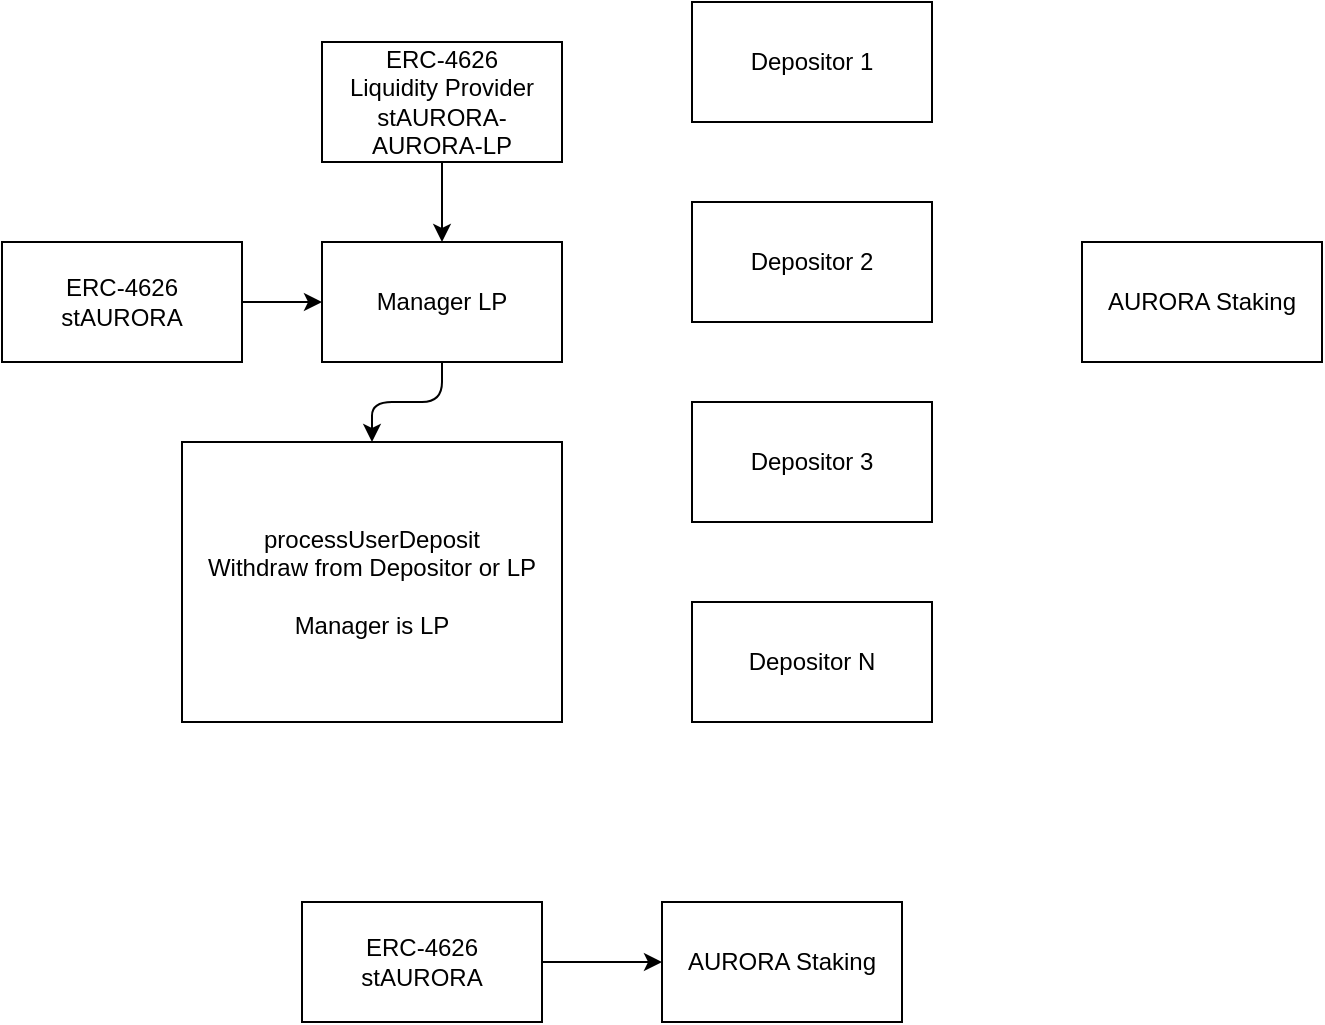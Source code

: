 <mxfile>
    <diagram id="2_-Jpm35KoKyE8rcd2y-" name="Page-1">
        <mxGraphModel dx="853" dy="546" grid="1" gridSize="10" guides="1" tooltips="1" connect="1" arrows="1" fold="1" page="1" pageScale="1" pageWidth="850" pageHeight="1100" math="0" shadow="0">
            <root>
                <mxCell id="0"/>
                <mxCell id="1" parent="0"/>
                <mxCell id="9" value="" style="edgeStyle=none;html=1;" parent="1" source="2" target="4" edge="1">
                    <mxGeometry relative="1" as="geometry"/>
                </mxCell>
                <mxCell id="2" value="ERC-4626&lt;br&gt;stAURORA" style="whiteSpace=wrap;html=1;" parent="1" vertex="1">
                    <mxGeometry x="80" y="280" width="120" height="60" as="geometry"/>
                </mxCell>
                <mxCell id="3" value="AURORA Staking" style="whiteSpace=wrap;html=1;" parent="1" vertex="1">
                    <mxGeometry x="620" y="280" width="120" height="60" as="geometry"/>
                </mxCell>
                <mxCell id="13" value="" style="edgeStyle=none;html=1;entryX=0.5;entryY=0;entryDx=0;entryDy=0;exitX=0.5;exitY=1;exitDx=0;exitDy=0;" parent="1" source="4" target="12" edge="1">
                    <mxGeometry relative="1" as="geometry">
                        <Array as="points">
                            <mxPoint x="300" y="360"/>
                            <mxPoint x="265" y="360"/>
                        </Array>
                    </mxGeometry>
                </mxCell>
                <mxCell id="4" value="Manager LP&lt;br&gt;" style="whiteSpace=wrap;html=1;" parent="1" vertex="1">
                    <mxGeometry x="240" y="280" width="120" height="60" as="geometry"/>
                </mxCell>
                <mxCell id="5" value="Depositor 1" style="whiteSpace=wrap;html=1;" parent="1" vertex="1">
                    <mxGeometry x="425" y="160" width="120" height="60" as="geometry"/>
                </mxCell>
                <mxCell id="6" value="Depositor N" style="whiteSpace=wrap;html=1;" parent="1" vertex="1">
                    <mxGeometry x="425" y="460" width="120" height="60" as="geometry"/>
                </mxCell>
                <mxCell id="7" value="Depositor 3" style="whiteSpace=wrap;html=1;" parent="1" vertex="1">
                    <mxGeometry x="425" y="360" width="120" height="60" as="geometry"/>
                </mxCell>
                <mxCell id="8" value="Depositor 2" style="whiteSpace=wrap;html=1;" parent="1" vertex="1">
                    <mxGeometry x="425" y="260" width="120" height="60" as="geometry"/>
                </mxCell>
                <mxCell id="11" value="" style="edgeStyle=none;html=1;" parent="1" source="10" target="4" edge="1">
                    <mxGeometry relative="1" as="geometry"/>
                </mxCell>
                <mxCell id="10" value="ERC-4626&lt;br&gt;Liquidity Provider&lt;br&gt;stAURORA-AURORA-LP" style="whiteSpace=wrap;html=1;" parent="1" vertex="1">
                    <mxGeometry x="240" y="180" width="120" height="60" as="geometry"/>
                </mxCell>
                <mxCell id="12" value="processUserDeposit&lt;br&gt;Withdraw from Depositor or LP&lt;br&gt;&lt;br&gt;Manager is LP" style="whiteSpace=wrap;html=1;" parent="1" vertex="1">
                    <mxGeometry x="170" y="380" width="190" height="140" as="geometry"/>
                </mxCell>
                <mxCell id="16" value="" style="edgeStyle=none;html=1;" edge="1" parent="1" source="14" target="15">
                    <mxGeometry relative="1" as="geometry"/>
                </mxCell>
                <mxCell id="14" value="ERC-4626&lt;br&gt;stAURORA" style="whiteSpace=wrap;html=1;" vertex="1" parent="1">
                    <mxGeometry x="230" y="610" width="120" height="60" as="geometry"/>
                </mxCell>
                <mxCell id="15" value="AURORA Staking" style="whiteSpace=wrap;html=1;" vertex="1" parent="1">
                    <mxGeometry x="410" y="610" width="120" height="60" as="geometry"/>
                </mxCell>
            </root>
        </mxGraphModel>
    </diagram>
</mxfile>